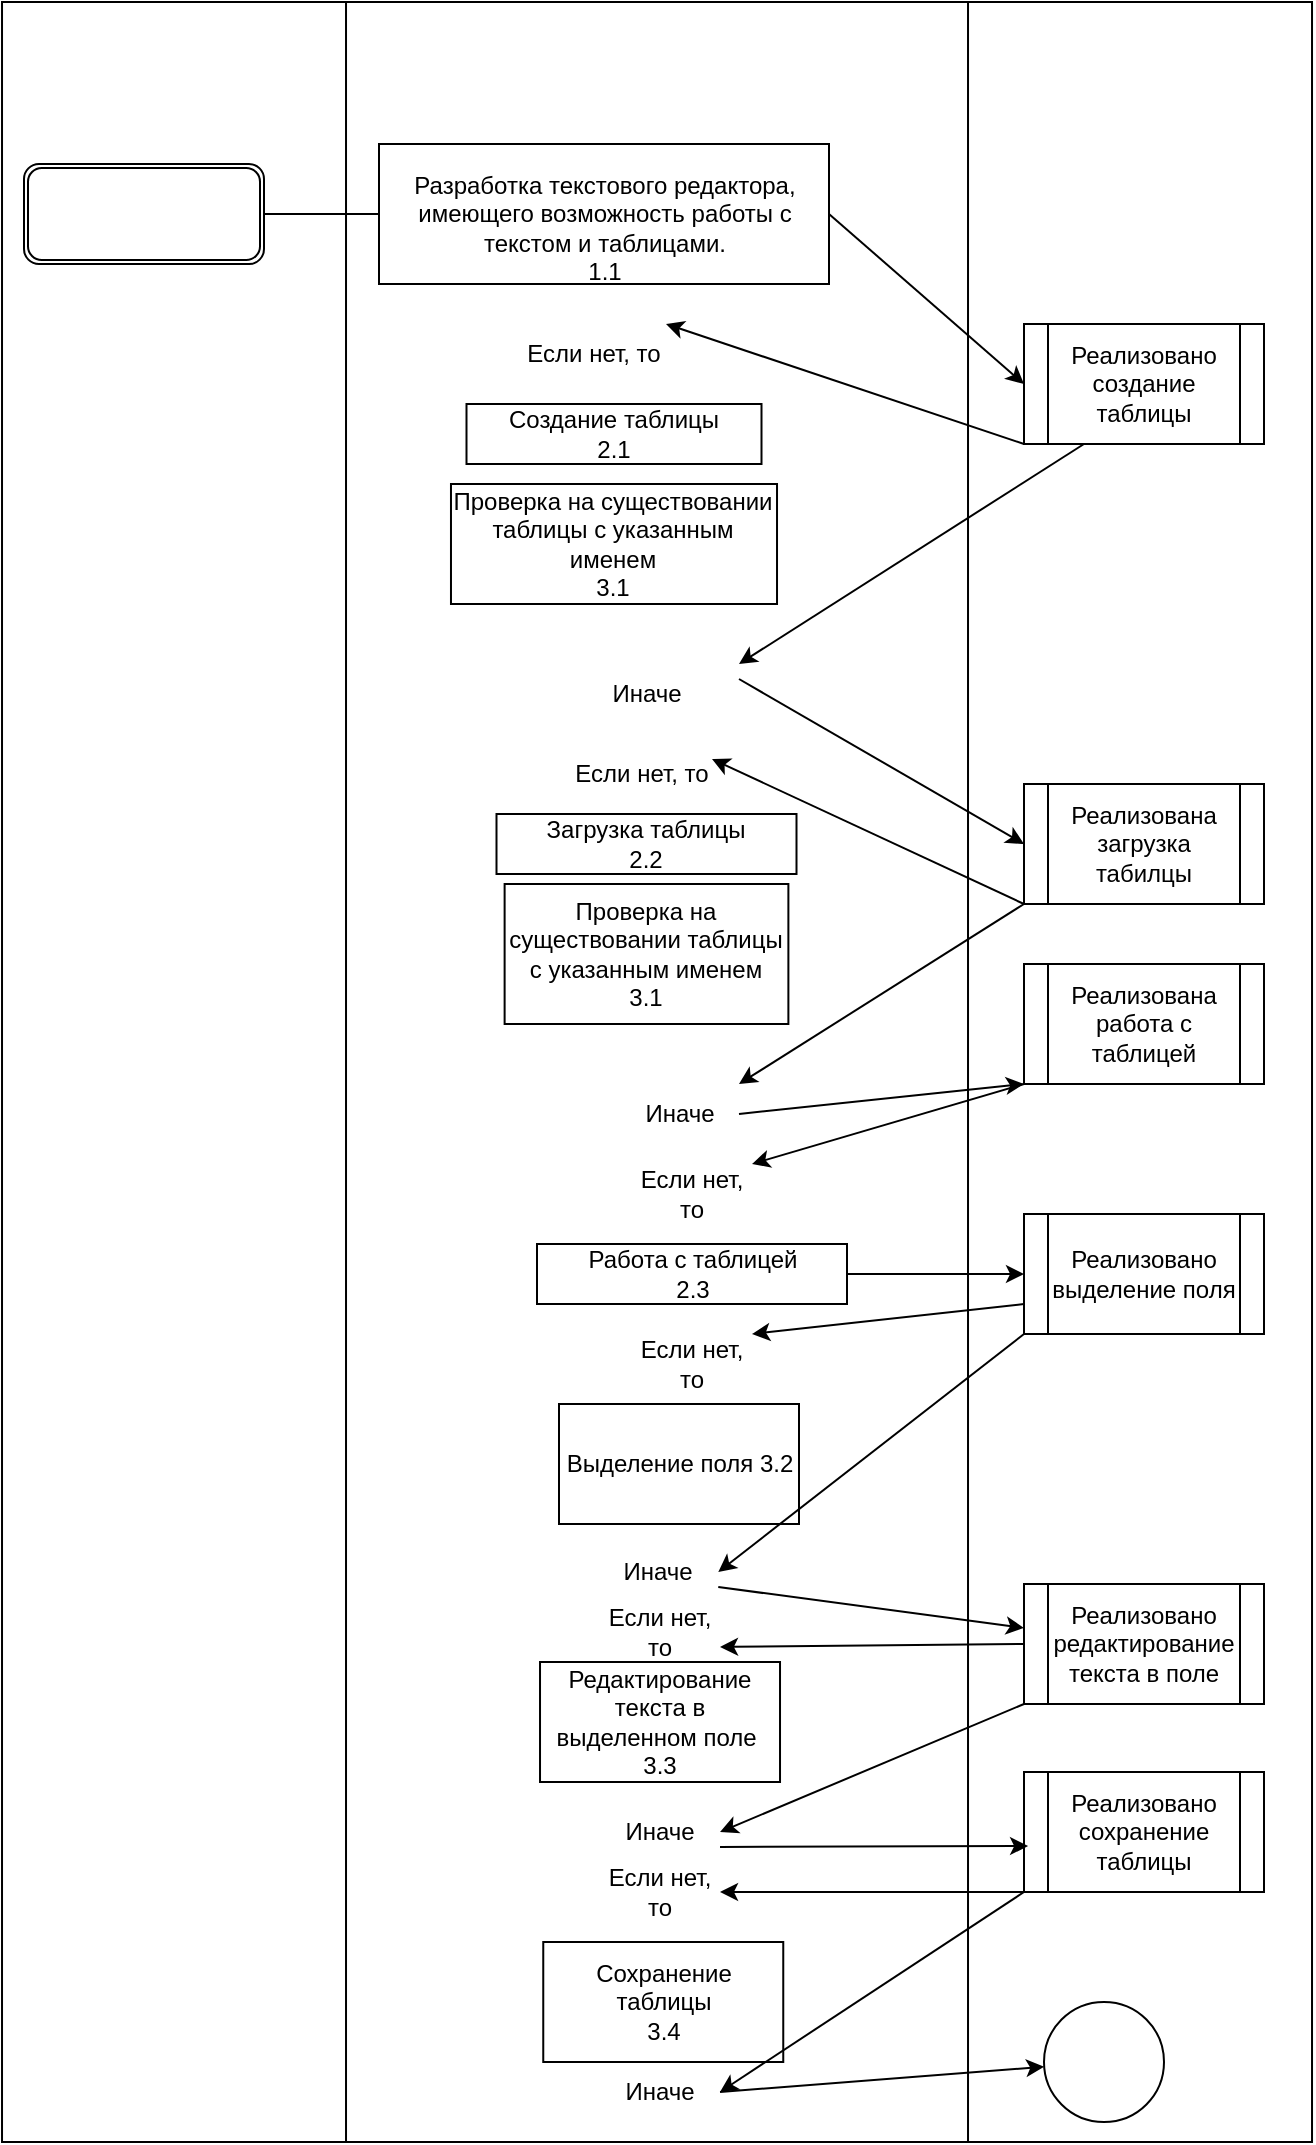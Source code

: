 <mxfile version="15.7.4" type="device"><diagram id="DumS1-_2aSATzSCNOUUA" name="Page-1"><mxGraphModel dx="2031" dy="1134" grid="1" gridSize="10" guides="1" tooltips="1" connect="1" arrows="1" fold="1" page="1" pageScale="1" pageWidth="827" pageHeight="1169" math="0" shadow="0"><root><mxCell id="0"/><mxCell id="1" parent="0"/><mxCell id="aeD2lsS2BJGdRJN6cDtw-1" value="" style="shape=process;whiteSpace=wrap;html=1;backgroundOutline=1;size=0.262;" parent="1" vertex="1"><mxGeometry x="99.01" y="99" width="655" height="1070" as="geometry"/></mxCell><mxCell id="aeD2lsS2BJGdRJN6cDtw-2" value="" style="shape=ext;double=1;rounded=1;whiteSpace=wrap;html=1;" parent="1" vertex="1"><mxGeometry x="110" y="180" width="120" height="50" as="geometry"/></mxCell><mxCell id="aeD2lsS2BJGdRJN6cDtw-3" value="&lt;br&gt;&lt;div&gt;&lt;span&gt;Разработка текстового редактора, имеющего возможность работы с текстом и таблицами.&lt;br&gt;1.1&lt;br&gt;&lt;/span&gt;&lt;/div&gt;" style="rounded=0;whiteSpace=wrap;html=1;" parent="1" vertex="1"><mxGeometry x="287.5" y="170" width="225" height="70" as="geometry"/></mxCell><mxCell id="aeD2lsS2BJGdRJN6cDtw-5" value="Реализовано создание таблицы" style="shape=process;whiteSpace=wrap;html=1;backgroundOutline=1;" parent="1" vertex="1"><mxGeometry x="610" y="260" width="120" height="60" as="geometry"/></mxCell><mxCell id="aeD2lsS2BJGdRJN6cDtw-7" value="Если нет, то" style="text;html=1;strokeColor=none;fillColor=none;align=center;verticalAlign=middle;whiteSpace=wrap;rounded=0;" parent="1" vertex="1"><mxGeometry x="321.5" y="260" width="146" height="30" as="geometry"/></mxCell><mxCell id="aeD2lsS2BJGdRJN6cDtw-8" value="&lt;div&gt;Создание таблицы&lt;/div&gt;&lt;div&gt;2.1&lt;/div&gt;" style="rounded=0;whiteSpace=wrap;html=1;" parent="1" vertex="1"><mxGeometry x="331.25" y="300" width="147.5" height="30" as="geometry"/></mxCell><mxCell id="aeD2lsS2BJGdRJN6cDtw-9" value="Реализована загрузка табилцы" style="shape=process;whiteSpace=wrap;html=1;backgroundOutline=1;" parent="1" vertex="1"><mxGeometry x="610" y="490" width="120" height="60" as="geometry"/></mxCell><mxCell id="aeD2lsS2BJGdRJN6cDtw-10" value="Иначе" style="text;html=1;strokeColor=none;fillColor=none;align=center;verticalAlign=middle;whiteSpace=wrap;rounded=0;" parent="1" vertex="1"><mxGeometry x="375" y="430" width="92.5" height="30" as="geometry"/></mxCell><mxCell id="aeD2lsS2BJGdRJN6cDtw-11" value="" style="endArrow=none;html=1;rounded=0;exitX=1;exitY=0.5;exitDx=0;exitDy=0;entryX=0;entryY=0.5;entryDx=0;entryDy=0;" parent="1" source="aeD2lsS2BJGdRJN6cDtw-2" target="aeD2lsS2BJGdRJN6cDtw-3" edge="1"><mxGeometry width="50" height="50" relative="1" as="geometry"><mxPoint x="260" y="210" as="sourcePoint"/><mxPoint x="310" y="160" as="targetPoint"/></mxGeometry></mxCell><mxCell id="aeD2lsS2BJGdRJN6cDtw-12" value="" style="endArrow=classic;html=1;rounded=0;exitX=1;exitY=0.5;exitDx=0;exitDy=0;entryX=0;entryY=0.5;entryDx=0;entryDy=0;" parent="1" source="aeD2lsS2BJGdRJN6cDtw-3" target="aeD2lsS2BJGdRJN6cDtw-5" edge="1"><mxGeometry width="50" height="50" relative="1" as="geometry"><mxPoint x="520" y="150" as="sourcePoint"/><mxPoint x="570" y="100" as="targetPoint"/></mxGeometry></mxCell><mxCell id="aeD2lsS2BJGdRJN6cDtw-13" value="" style="endArrow=classic;html=1;rounded=0;entryX=0.75;entryY=0;entryDx=0;entryDy=0;exitX=0;exitY=1;exitDx=0;exitDy=0;" parent="1" source="aeD2lsS2BJGdRJN6cDtw-5" target="aeD2lsS2BJGdRJN6cDtw-7" edge="1"><mxGeometry width="50" height="50" relative="1" as="geometry"><mxPoint x="510" y="260" as="sourcePoint"/><mxPoint x="560" y="210" as="targetPoint"/></mxGeometry></mxCell><mxCell id="aeD2lsS2BJGdRJN6cDtw-14" value="" style="endArrow=classic;html=1;rounded=0;entryX=1;entryY=0;entryDx=0;entryDy=0;exitX=0.25;exitY=1;exitDx=0;exitDy=0;" parent="1" source="aeD2lsS2BJGdRJN6cDtw-5" target="aeD2lsS2BJGdRJN6cDtw-10" edge="1"><mxGeometry width="50" height="50" relative="1" as="geometry"><mxPoint x="570" y="230" as="sourcePoint"/><mxPoint x="500" y="450" as="targetPoint"/></mxGeometry></mxCell><mxCell id="aeD2lsS2BJGdRJN6cDtw-15" value="" style="endArrow=classic;html=1;rounded=0;exitX=1;exitY=0.25;exitDx=0;exitDy=0;entryX=0;entryY=0.5;entryDx=0;entryDy=0;" parent="1" source="aeD2lsS2BJGdRJN6cDtw-10" target="aeD2lsS2BJGdRJN6cDtw-9" edge="1"><mxGeometry width="50" height="50" relative="1" as="geometry"><mxPoint x="550" y="430" as="sourcePoint"/><mxPoint x="600" y="380" as="targetPoint"/></mxGeometry></mxCell><mxCell id="aeD2lsS2BJGdRJN6cDtw-16" value="Если нет, то" style="text;html=1;strokeColor=none;fillColor=none;align=center;verticalAlign=middle;whiteSpace=wrap;rounded=0;" parent="1" vertex="1"><mxGeometry x="384" y="470" width="70" height="30" as="geometry"/></mxCell><mxCell id="aeD2lsS2BJGdRJN6cDtw-17" value="" style="endArrow=classic;html=1;rounded=0;exitX=0;exitY=1;exitDx=0;exitDy=0;entryX=1;entryY=0.25;entryDx=0;entryDy=0;" parent="1" source="aeD2lsS2BJGdRJN6cDtw-9" target="aeD2lsS2BJGdRJN6cDtw-16" edge="1"><mxGeometry width="50" height="50" relative="1" as="geometry"><mxPoint x="480" y="480" as="sourcePoint"/><mxPoint x="530" y="430" as="targetPoint"/></mxGeometry></mxCell><mxCell id="aeD2lsS2BJGdRJN6cDtw-18" value="&lt;div&gt;Загрузка таблицы&lt;/div&gt;&lt;div&gt;2.2&lt;br&gt;&lt;/div&gt;" style="rounded=0;whiteSpace=wrap;html=1;" parent="1" vertex="1"><mxGeometry x="346.25" y="505" width="150" height="30" as="geometry"/></mxCell><mxCell id="aeD2lsS2BJGdRJN6cDtw-19" value="Иначе" style="text;html=1;strokeColor=none;fillColor=none;align=center;verticalAlign=middle;whiteSpace=wrap;rounded=0;" parent="1" vertex="1"><mxGeometry x="407.5" y="640" width="60" height="30" as="geometry"/></mxCell><mxCell id="aeD2lsS2BJGdRJN6cDtw-21" value="" style="endArrow=classic;html=1;rounded=0;entryX=1;entryY=0;entryDx=0;entryDy=0;startArrow=none;exitX=0;exitY=1;exitDx=0;exitDy=0;" parent="1" target="aeD2lsS2BJGdRJN6cDtw-19" edge="1" source="aeD2lsS2BJGdRJN6cDtw-9"><mxGeometry width="50" height="50" relative="1" as="geometry"><mxPoint x="570" y="410" as="sourcePoint"/><mxPoint x="590" y="570" as="targetPoint"/></mxGeometry></mxCell><mxCell id="aeD2lsS2BJGdRJN6cDtw-22" value="Реализована работа с таблицей" style="shape=process;whiteSpace=wrap;html=1;backgroundOutline=1;" parent="1" vertex="1"><mxGeometry x="610" y="580" width="120" height="60" as="geometry"/></mxCell><mxCell id="aeD2lsS2BJGdRJN6cDtw-23" value="" style="endArrow=classic;html=1;rounded=0;exitX=1;exitY=0.5;exitDx=0;exitDy=0;entryX=0;entryY=1;entryDx=0;entryDy=0;" parent="1" source="aeD2lsS2BJGdRJN6cDtw-19" target="aeD2lsS2BJGdRJN6cDtw-22" edge="1"><mxGeometry width="50" height="50" relative="1" as="geometry"><mxPoint x="500" y="570" as="sourcePoint"/><mxPoint x="550" y="520" as="targetPoint"/></mxGeometry></mxCell><mxCell id="aeD2lsS2BJGdRJN6cDtw-24" value="Если нет, то" style="text;html=1;strokeColor=none;fillColor=none;align=center;verticalAlign=middle;whiteSpace=wrap;rounded=0;" parent="1" vertex="1"><mxGeometry x="414" y="680" width="60" height="30" as="geometry"/></mxCell><mxCell id="aeD2lsS2BJGdRJN6cDtw-25" value="Работа с таблицей&lt;br&gt;2.3" style="rounded=0;whiteSpace=wrap;html=1;" parent="1" vertex="1"><mxGeometry x="366.5" y="720" width="155" height="30" as="geometry"/></mxCell><mxCell id="aeD2lsS2BJGdRJN6cDtw-29" value="" style="endArrow=classic;html=1;rounded=0;entryX=1;entryY=0;entryDx=0;entryDy=0;exitX=0;exitY=1;exitDx=0;exitDy=0;" parent="1" source="aeD2lsS2BJGdRJN6cDtw-22" target="aeD2lsS2BJGdRJN6cDtw-24" edge="1"><mxGeometry width="50" height="50" relative="1" as="geometry"><mxPoint x="610" y="560" as="sourcePoint"/><mxPoint x="660" y="510" as="targetPoint"/></mxGeometry></mxCell><mxCell id="ZHMBhOMMnUa_naRlEogt-1" value="Проверка на существовании таблицы с указанным именем&lt;br&gt;3.1" style="rounded=0;whiteSpace=wrap;html=1;" vertex="1" parent="1"><mxGeometry x="350.31" y="540" width="141.88" height="70" as="geometry"/></mxCell><mxCell id="ZHMBhOMMnUa_naRlEogt-2" value="Проверка на существовании таблицы с указанным именем&lt;br&gt;3.1" style="rounded=0;whiteSpace=wrap;html=1;" vertex="1" parent="1"><mxGeometry x="323.49" y="340" width="163.02" height="60" as="geometry"/></mxCell><mxCell id="ZHMBhOMMnUa_naRlEogt-5" value="Реализовано выделение поля" style="shape=process;whiteSpace=wrap;html=1;backgroundOutline=1;" vertex="1" parent="1"><mxGeometry x="610" y="705" width="120" height="60" as="geometry"/></mxCell><mxCell id="ZHMBhOMMnUa_naRlEogt-6" value="" style="endArrow=classic;html=1;rounded=0;exitX=1;exitY=0.5;exitDx=0;exitDy=0;entryX=0;entryY=0.5;entryDx=0;entryDy=0;" edge="1" parent="1" source="aeD2lsS2BJGdRJN6cDtw-25" target="ZHMBhOMMnUa_naRlEogt-5"><mxGeometry width="50" height="50" relative="1" as="geometry"><mxPoint x="530" y="820" as="sourcePoint"/><mxPoint x="580" y="770" as="targetPoint"/></mxGeometry></mxCell><mxCell id="ZHMBhOMMnUa_naRlEogt-7" value="Если нет, то" style="text;html=1;strokeColor=none;fillColor=none;align=center;verticalAlign=middle;whiteSpace=wrap;rounded=0;" vertex="1" parent="1"><mxGeometry x="414" y="765" width="60" height="30" as="geometry"/></mxCell><mxCell id="ZHMBhOMMnUa_naRlEogt-8" value="Выделение поля 3.2" style="rounded=0;whiteSpace=wrap;html=1;" vertex="1" parent="1"><mxGeometry x="377.5" y="800" width="120" height="60" as="geometry"/></mxCell><mxCell id="ZHMBhOMMnUa_naRlEogt-9" value="Иначе" style="text;html=1;strokeColor=none;fillColor=none;align=center;verticalAlign=middle;whiteSpace=wrap;rounded=0;" vertex="1" parent="1"><mxGeometry x="397.14" y="869" width="60" height="30" as="geometry"/></mxCell><mxCell id="ZHMBhOMMnUa_naRlEogt-10" value="Реализовано редактирование текста в поле" style="shape=process;whiteSpace=wrap;html=1;backgroundOutline=1;" vertex="1" parent="1"><mxGeometry x="610" y="890" width="120" height="60" as="geometry"/></mxCell><mxCell id="ZHMBhOMMnUa_naRlEogt-11" value="Если нет, то" style="text;html=1;strokeColor=none;fillColor=none;align=center;verticalAlign=middle;whiteSpace=wrap;rounded=0;" vertex="1" parent="1"><mxGeometry x="398.01" y="899" width="60" height="30" as="geometry"/></mxCell><mxCell id="ZHMBhOMMnUa_naRlEogt-12" value="Редактирование текста в выделенном поле&amp;nbsp;&lt;br&gt;3.3" style="rounded=0;whiteSpace=wrap;html=1;" vertex="1" parent="1"><mxGeometry x="368.01" y="929" width="120" height="60" as="geometry"/></mxCell><mxCell id="ZHMBhOMMnUa_naRlEogt-13" value="Иначе" style="text;html=1;strokeColor=none;fillColor=none;align=center;verticalAlign=middle;whiteSpace=wrap;rounded=0;" vertex="1" parent="1"><mxGeometry x="398.01" y="999" width="60" height="30" as="geometry"/></mxCell><mxCell id="ZHMBhOMMnUa_naRlEogt-15" value="Реализовано сохранение таблицы" style="shape=process;whiteSpace=wrap;html=1;backgroundOutline=1;" vertex="1" parent="1"><mxGeometry x="610" y="984" width="120" height="60" as="geometry"/></mxCell><mxCell id="ZHMBhOMMnUa_naRlEogt-16" value="Если нет, то" style="text;html=1;strokeColor=none;fillColor=none;align=center;verticalAlign=middle;whiteSpace=wrap;rounded=0;" vertex="1" parent="1"><mxGeometry x="398.01" y="1029" width="60" height="30" as="geometry"/></mxCell><mxCell id="ZHMBhOMMnUa_naRlEogt-17" value="Сохранение таблицы&lt;br&gt;3.4" style="rounded=0;whiteSpace=wrap;html=1;" vertex="1" parent="1"><mxGeometry x="369.63" y="1069" width="120" height="60" as="geometry"/></mxCell><mxCell id="ZHMBhOMMnUa_naRlEogt-18" value="Иначе" style="text;html=1;strokeColor=none;fillColor=none;align=center;verticalAlign=middle;whiteSpace=wrap;rounded=0;" vertex="1" parent="1"><mxGeometry x="398.01" y="1129" width="60" height="30" as="geometry"/></mxCell><mxCell id="ZHMBhOMMnUa_naRlEogt-19" value="" style="ellipse;whiteSpace=wrap;html=1;aspect=fixed;" vertex="1" parent="1"><mxGeometry x="620" y="1099" width="60" height="60" as="geometry"/></mxCell><mxCell id="ZHMBhOMMnUa_naRlEogt-21" value="" style="endArrow=classic;html=1;rounded=0;entryX=1;entryY=0;entryDx=0;entryDy=0;exitX=0;exitY=0.75;exitDx=0;exitDy=0;" edge="1" parent="1" source="ZHMBhOMMnUa_naRlEogt-5" target="ZHMBhOMMnUa_naRlEogt-7"><mxGeometry width="50" height="50" relative="1" as="geometry"><mxPoint x="600" y="850" as="sourcePoint"/><mxPoint x="650" y="800" as="targetPoint"/></mxGeometry></mxCell><mxCell id="ZHMBhOMMnUa_naRlEogt-22" value="" style="endArrow=classic;html=1;rounded=0;exitX=0;exitY=1;exitDx=0;exitDy=0;entryX=1;entryY=0.5;entryDx=0;entryDy=0;" edge="1" parent="1" source="ZHMBhOMMnUa_naRlEogt-5" target="ZHMBhOMMnUa_naRlEogt-9"><mxGeometry width="50" height="50" relative="1" as="geometry"><mxPoint x="630" y="840" as="sourcePoint"/><mxPoint x="680" y="790" as="targetPoint"/></mxGeometry></mxCell><mxCell id="ZHMBhOMMnUa_naRlEogt-23" value="" style="endArrow=classic;html=1;rounded=0;exitX=1;exitY=0.75;exitDx=0;exitDy=0;" edge="1" parent="1" source="ZHMBhOMMnUa_naRlEogt-9" target="ZHMBhOMMnUa_naRlEogt-10"><mxGeometry width="50" height="50" relative="1" as="geometry"><mxPoint x="600" y="880" as="sourcePoint"/><mxPoint x="650" y="830" as="targetPoint"/></mxGeometry></mxCell><mxCell id="ZHMBhOMMnUa_naRlEogt-24" value="" style="endArrow=classic;html=1;rounded=0;entryX=1;entryY=0.75;entryDx=0;entryDy=0;exitX=0;exitY=0.5;exitDx=0;exitDy=0;" edge="1" parent="1" source="ZHMBhOMMnUa_naRlEogt-10" target="ZHMBhOMMnUa_naRlEogt-11"><mxGeometry width="50" height="50" relative="1" as="geometry"><mxPoint x="530" y="970" as="sourcePoint"/><mxPoint x="580" y="920" as="targetPoint"/></mxGeometry></mxCell><mxCell id="ZHMBhOMMnUa_naRlEogt-25" value="" style="endArrow=classic;html=1;rounded=0;entryX=1;entryY=0.5;entryDx=0;entryDy=0;exitX=0;exitY=1;exitDx=0;exitDy=0;" edge="1" parent="1" source="ZHMBhOMMnUa_naRlEogt-10" target="ZHMBhOMMnUa_naRlEogt-13"><mxGeometry width="50" height="50" relative="1" as="geometry"><mxPoint x="530" y="1000" as="sourcePoint"/><mxPoint x="580" y="950" as="targetPoint"/></mxGeometry></mxCell><mxCell id="ZHMBhOMMnUa_naRlEogt-26" value="" style="endArrow=classic;html=1;rounded=0;exitX=1;exitY=0.75;exitDx=0;exitDy=0;entryX=0.017;entryY=0.617;entryDx=0;entryDy=0;entryPerimeter=0;" edge="1" parent="1" source="ZHMBhOMMnUa_naRlEogt-13" target="ZHMBhOMMnUa_naRlEogt-15"><mxGeometry width="50" height="50" relative="1" as="geometry"><mxPoint x="540" y="1070" as="sourcePoint"/><mxPoint x="590" y="1020" as="targetPoint"/></mxGeometry></mxCell><mxCell id="ZHMBhOMMnUa_naRlEogt-27" value="" style="endArrow=classic;html=1;rounded=0;entryX=1;entryY=0.5;entryDx=0;entryDy=0;exitX=0;exitY=1;exitDx=0;exitDy=0;" edge="1" parent="1" source="ZHMBhOMMnUa_naRlEogt-15" target="ZHMBhOMMnUa_naRlEogt-16"><mxGeometry width="50" height="50" relative="1" as="geometry"><mxPoint x="580" y="1110" as="sourcePoint"/><mxPoint x="630" y="1060" as="targetPoint"/></mxGeometry></mxCell><mxCell id="ZHMBhOMMnUa_naRlEogt-28" value="" style="endArrow=classic;html=1;rounded=0;exitX=1;exitY=0.5;exitDx=0;exitDy=0;" edge="1" parent="1" source="ZHMBhOMMnUa_naRlEogt-18" target="ZHMBhOMMnUa_naRlEogt-19"><mxGeometry width="50" height="50" relative="1" as="geometry"><mxPoint x="510" y="1160" as="sourcePoint"/><mxPoint x="560" y="1110" as="targetPoint"/></mxGeometry></mxCell><mxCell id="ZHMBhOMMnUa_naRlEogt-29" value="" style="endArrow=classic;html=1;rounded=0;entryX=1;entryY=0.5;entryDx=0;entryDy=0;exitX=0;exitY=1;exitDx=0;exitDy=0;" edge="1" parent="1" source="ZHMBhOMMnUa_naRlEogt-15" target="ZHMBhOMMnUa_naRlEogt-18"><mxGeometry width="50" height="50" relative="1" as="geometry"><mxPoint x="590" y="1120" as="sourcePoint"/><mxPoint x="640" y="1070" as="targetPoint"/></mxGeometry></mxCell></root></mxGraphModel></diagram></mxfile>
